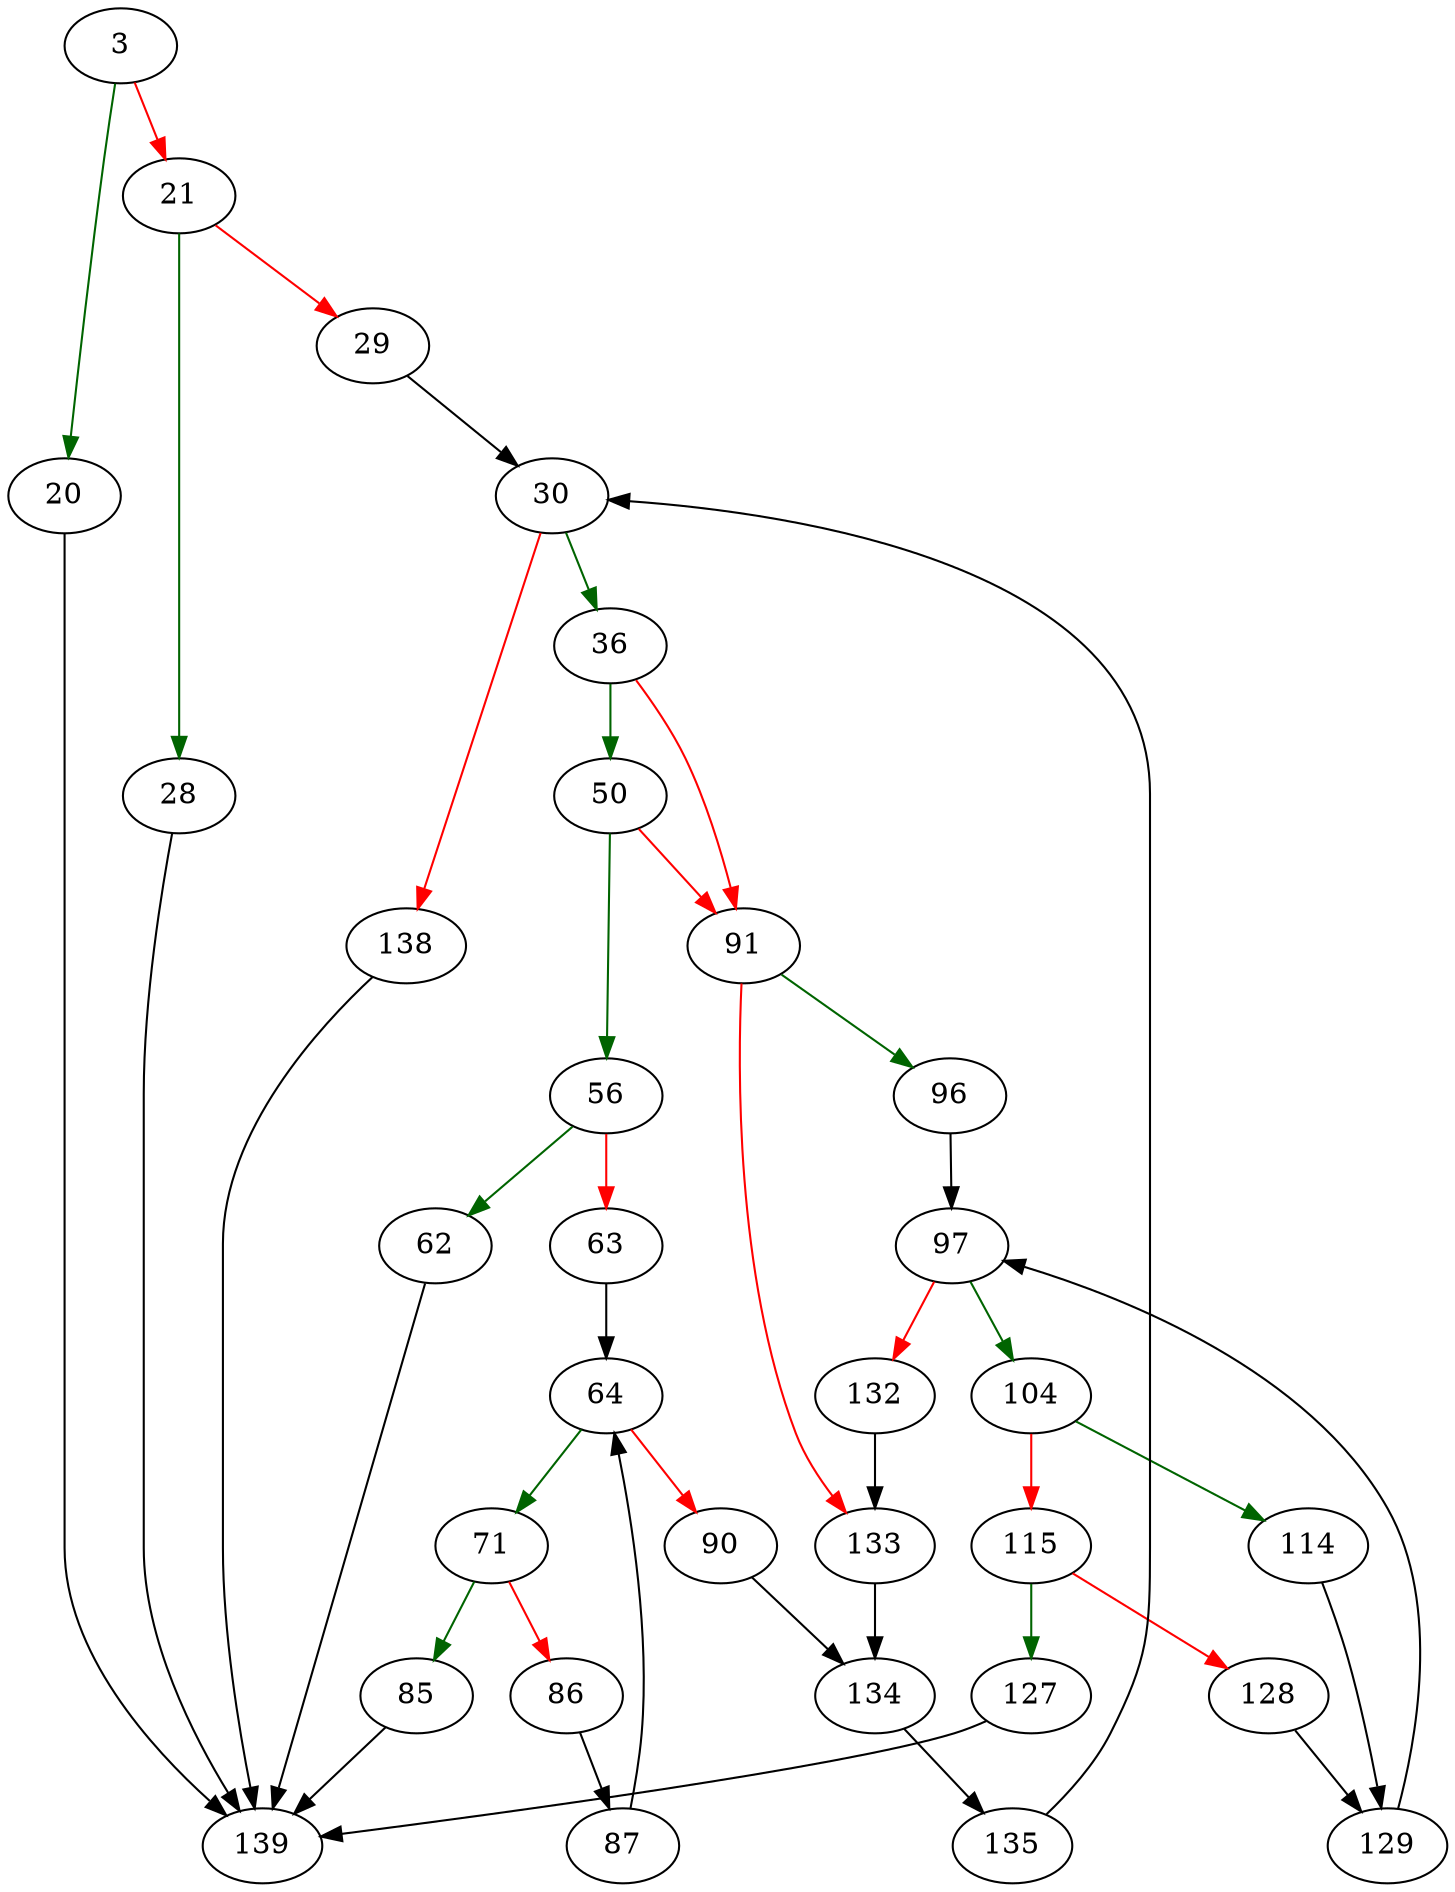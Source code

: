 strict digraph "indexMightHelpWithOrderBy" {
	// Node definitions.
	3 [entry=true];
	20;
	21;
	139;
	28;
	29;
	30;
	36;
	138;
	50;
	91;
	56;
	62;
	63;
	64;
	71;
	90;
	85;
	86;
	87;
	134;
	96;
	133;
	97;
	104;
	132;
	114;
	115;
	129;
	127;
	128;
	135;

	// Edge definitions.
	3 -> 20 [
		color=darkgreen
		cond=true
	];
	3 -> 21 [
		color=red
		cond=false
	];
	20 -> 139;
	21 -> 28 [
		color=darkgreen
		cond=true
	];
	21 -> 29 [
		color=red
		cond=false
	];
	28 -> 139;
	29 -> 30;
	30 -> 36 [
		color=darkgreen
		cond=true
	];
	30 -> 138 [
		color=red
		cond=false
	];
	36 -> 50 [
		color=darkgreen
		cond=true
	];
	36 -> 91 [
		color=red
		cond=false
	];
	138 -> 139;
	50 -> 91 [
		color=red
		cond=false
	];
	50 -> 56 [
		color=darkgreen
		cond=true
	];
	91 -> 96 [
		color=darkgreen
		cond=true
	];
	91 -> 133 [
		color=red
		cond=false
	];
	56 -> 62 [
		color=darkgreen
		cond=true
	];
	56 -> 63 [
		color=red
		cond=false
	];
	62 -> 139;
	63 -> 64;
	64 -> 71 [
		color=darkgreen
		cond=true
	];
	64 -> 90 [
		color=red
		cond=false
	];
	71 -> 85 [
		color=darkgreen
		cond=true
	];
	71 -> 86 [
		color=red
		cond=false
	];
	90 -> 134;
	85 -> 139;
	86 -> 87;
	87 -> 64;
	134 -> 135;
	96 -> 97;
	133 -> 134;
	97 -> 104 [
		color=darkgreen
		cond=true
	];
	97 -> 132 [
		color=red
		cond=false
	];
	104 -> 114 [
		color=darkgreen
		cond=true
	];
	104 -> 115 [
		color=red
		cond=false
	];
	132 -> 133;
	114 -> 129;
	115 -> 127 [
		color=darkgreen
		cond=true
	];
	115 -> 128 [
		color=red
		cond=false
	];
	129 -> 97;
	127 -> 139;
	128 -> 129;
	135 -> 30;
}